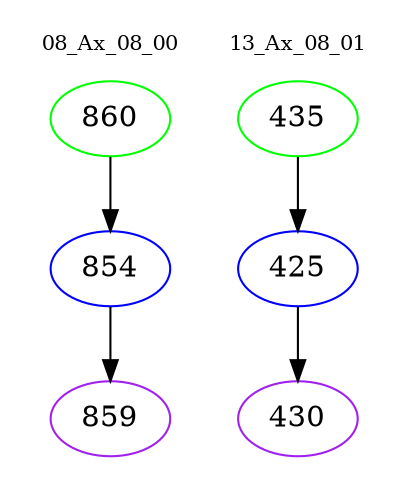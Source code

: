 digraph{
subgraph cluster_0 {
color = white
label = "08_Ax_08_00";
fontsize=10;
T0_860 [label="860", color="green"]
T0_860 -> T0_854 [color="black"]
T0_854 [label="854", color="blue"]
T0_854 -> T0_859 [color="black"]
T0_859 [label="859", color="purple"]
}
subgraph cluster_1 {
color = white
label = "13_Ax_08_01";
fontsize=10;
T1_435 [label="435", color="green"]
T1_435 -> T1_425 [color="black"]
T1_425 [label="425", color="blue"]
T1_425 -> T1_430 [color="black"]
T1_430 [label="430", color="purple"]
}
}
